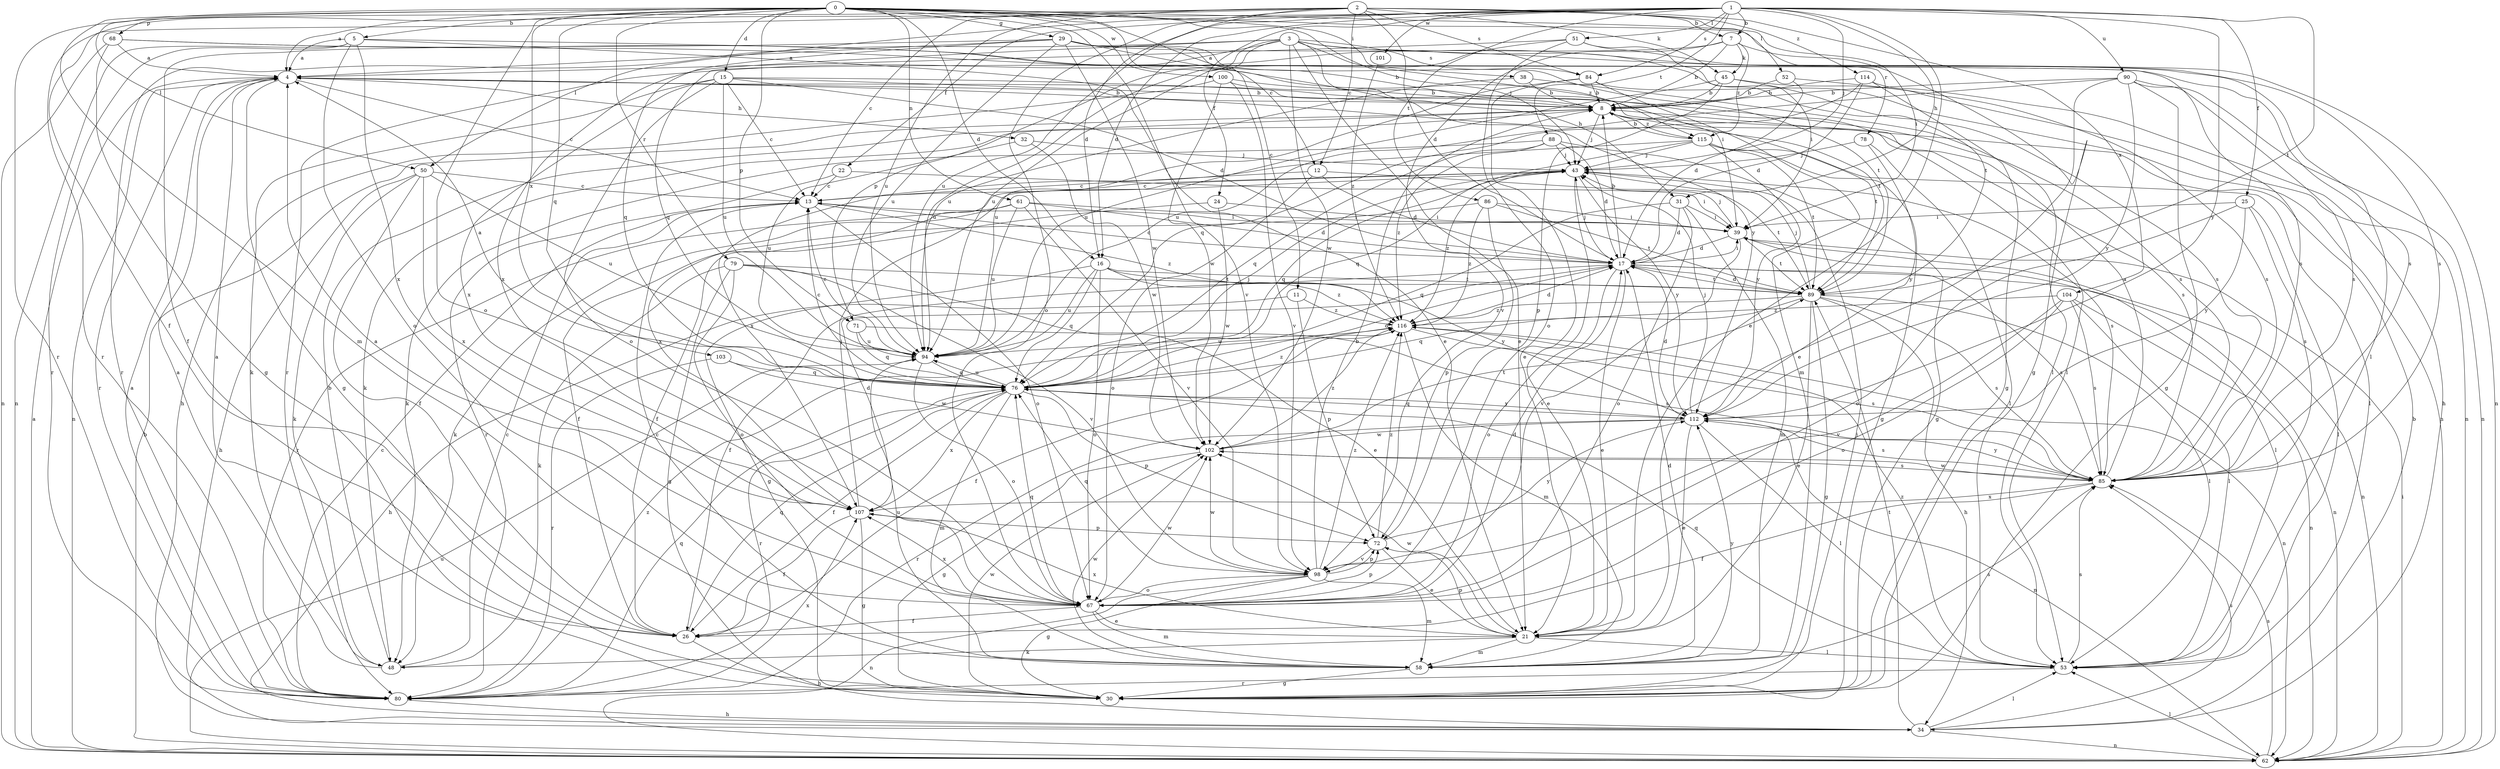 strict digraph  {
0;
1;
2;
3;
4;
5;
7;
8;
11;
12;
13;
15;
16;
17;
21;
22;
24;
25;
26;
29;
30;
31;
32;
34;
38;
39;
43;
45;
48;
50;
51;
52;
53;
58;
61;
62;
67;
68;
71;
72;
76;
78;
79;
80;
84;
85;
86;
88;
89;
90;
94;
98;
100;
101;
102;
103;
104;
107;
112;
114;
115;
116;
0 -> 4  [label=a];
0 -> 5  [label=b];
0 -> 11  [label=c];
0 -> 12  [label=c];
0 -> 15  [label=d];
0 -> 16  [label=d];
0 -> 29  [label=g];
0 -> 38  [label=i];
0 -> 39  [label=i];
0 -> 43  [label=j];
0 -> 50  [label=l];
0 -> 58  [label=m];
0 -> 61  [label=n];
0 -> 67  [label=o];
0 -> 68  [label=p];
0 -> 71  [label=p];
0 -> 76  [label=q];
0 -> 78  [label=r];
0 -> 79  [label=r];
0 -> 98  [label=v];
0 -> 100  [label=w];
0 -> 103  [label=x];
1 -> 7  [label=b];
1 -> 16  [label=d];
1 -> 21  [label=e];
1 -> 22  [label=f];
1 -> 24  [label=f];
1 -> 25  [label=f];
1 -> 31  [label=h];
1 -> 43  [label=j];
1 -> 50  [label=l];
1 -> 51  [label=l];
1 -> 80  [label=r];
1 -> 84  [label=s];
1 -> 86  [label=t];
1 -> 88  [label=t];
1 -> 89  [label=t];
1 -> 90  [label=u];
1 -> 94  [label=u];
1 -> 101  [label=w];
1 -> 112  [label=y];
2 -> 7  [label=b];
2 -> 12  [label=c];
2 -> 13  [label=c];
2 -> 16  [label=d];
2 -> 17  [label=d];
2 -> 26  [label=f];
2 -> 45  [label=k];
2 -> 52  [label=l];
2 -> 67  [label=o];
2 -> 80  [label=r];
2 -> 84  [label=s];
2 -> 94  [label=u];
2 -> 104  [label=x];
2 -> 114  [label=z];
3 -> 21  [label=e];
3 -> 31  [label=h];
3 -> 53  [label=l];
3 -> 71  [label=p];
3 -> 76  [label=q];
3 -> 80  [label=r];
3 -> 84  [label=s];
3 -> 89  [label=t];
3 -> 94  [label=u];
3 -> 102  [label=w];
3 -> 107  [label=x];
3 -> 115  [label=z];
4 -> 8  [label=b];
4 -> 13  [label=c];
4 -> 30  [label=g];
4 -> 32  [label=h];
4 -> 62  [label=n];
4 -> 80  [label=r];
4 -> 89  [label=t];
5 -> 4  [label=a];
5 -> 21  [label=e];
5 -> 62  [label=n];
5 -> 67  [label=o];
5 -> 80  [label=r];
5 -> 85  [label=s];
5 -> 107  [label=x];
7 -> 8  [label=b];
7 -> 30  [label=g];
7 -> 45  [label=k];
7 -> 80  [label=r];
7 -> 98  [label=v];
7 -> 115  [label=z];
8 -> 43  [label=j];
8 -> 48  [label=k];
8 -> 85  [label=s];
8 -> 89  [label=t];
8 -> 115  [label=z];
11 -> 34  [label=h];
11 -> 72  [label=p];
11 -> 116  [label=z];
12 -> 13  [label=c];
12 -> 17  [label=d];
12 -> 67  [label=o];
12 -> 89  [label=t];
13 -> 39  [label=i];
13 -> 67  [label=o];
13 -> 116  [label=z];
15 -> 8  [label=b];
15 -> 13  [label=c];
15 -> 17  [label=d];
15 -> 48  [label=k];
15 -> 67  [label=o];
15 -> 85  [label=s];
15 -> 94  [label=u];
15 -> 107  [label=x];
16 -> 30  [label=g];
16 -> 67  [label=o];
16 -> 76  [label=q];
16 -> 89  [label=t];
16 -> 94  [label=u];
16 -> 112  [label=y];
16 -> 116  [label=z];
17 -> 8  [label=b];
17 -> 13  [label=c];
17 -> 21  [label=e];
17 -> 26  [label=f];
17 -> 39  [label=i];
17 -> 43  [label=j];
17 -> 62  [label=n];
17 -> 67  [label=o];
17 -> 85  [label=s];
17 -> 89  [label=t];
21 -> 48  [label=k];
21 -> 53  [label=l];
21 -> 58  [label=m];
21 -> 72  [label=p];
21 -> 102  [label=w];
21 -> 107  [label=x];
22 -> 13  [label=c];
22 -> 39  [label=i];
22 -> 80  [label=r];
24 -> 26  [label=f];
24 -> 39  [label=i];
24 -> 102  [label=w];
25 -> 39  [label=i];
25 -> 53  [label=l];
25 -> 67  [label=o];
25 -> 85  [label=s];
25 -> 112  [label=y];
26 -> 4  [label=a];
26 -> 34  [label=h];
26 -> 76  [label=q];
29 -> 4  [label=a];
29 -> 8  [label=b];
29 -> 26  [label=f];
29 -> 76  [label=q];
29 -> 85  [label=s];
29 -> 89  [label=t];
29 -> 94  [label=u];
29 -> 102  [label=w];
29 -> 112  [label=y];
30 -> 43  [label=j];
30 -> 102  [label=w];
31 -> 17  [label=d];
31 -> 39  [label=i];
31 -> 58  [label=m];
31 -> 67  [label=o];
31 -> 76  [label=q];
32 -> 43  [label=j];
32 -> 94  [label=u];
32 -> 102  [label=w];
34 -> 8  [label=b];
34 -> 53  [label=l];
34 -> 62  [label=n];
34 -> 85  [label=s];
34 -> 89  [label=t];
38 -> 8  [label=b];
38 -> 53  [label=l];
38 -> 94  [label=u];
39 -> 17  [label=d];
39 -> 43  [label=j];
39 -> 53  [label=l];
39 -> 62  [label=n];
39 -> 89  [label=t];
39 -> 98  [label=v];
43 -> 13  [label=c];
43 -> 21  [label=e];
43 -> 76  [label=q];
43 -> 85  [label=s];
43 -> 107  [label=x];
43 -> 112  [label=y];
43 -> 116  [label=z];
45 -> 8  [label=b];
45 -> 62  [label=n];
45 -> 72  [label=p];
45 -> 85  [label=s];
45 -> 94  [label=u];
48 -> 4  [label=a];
48 -> 8  [label=b];
48 -> 13  [label=c];
50 -> 13  [label=c];
50 -> 26  [label=f];
50 -> 34  [label=h];
50 -> 48  [label=k];
50 -> 94  [label=u];
50 -> 107  [label=x];
51 -> 4  [label=a];
51 -> 39  [label=i];
51 -> 62  [label=n];
51 -> 67  [label=o];
51 -> 94  [label=u];
52 -> 8  [label=b];
52 -> 17  [label=d];
52 -> 85  [label=s];
53 -> 76  [label=q];
53 -> 80  [label=r];
53 -> 85  [label=s];
53 -> 116  [label=z];
58 -> 13  [label=c];
58 -> 17  [label=d];
58 -> 30  [label=g];
58 -> 85  [label=s];
58 -> 94  [label=u];
58 -> 102  [label=w];
58 -> 112  [label=y];
61 -> 17  [label=d];
61 -> 39  [label=i];
61 -> 48  [label=k];
61 -> 80  [label=r];
61 -> 94  [label=u];
61 -> 98  [label=v];
62 -> 4  [label=a];
62 -> 8  [label=b];
62 -> 39  [label=i];
62 -> 53  [label=l];
62 -> 85  [label=s];
62 -> 94  [label=u];
67 -> 4  [label=a];
67 -> 17  [label=d];
67 -> 21  [label=e];
67 -> 26  [label=f];
67 -> 58  [label=m];
67 -> 72  [label=p];
67 -> 76  [label=q];
67 -> 102  [label=w];
67 -> 107  [label=x];
68 -> 4  [label=a];
68 -> 30  [label=g];
68 -> 39  [label=i];
68 -> 62  [label=n];
68 -> 85  [label=s];
71 -> 76  [label=q];
71 -> 85  [label=s];
71 -> 94  [label=u];
72 -> 21  [label=e];
72 -> 98  [label=v];
72 -> 112  [label=y];
72 -> 116  [label=z];
76 -> 4  [label=a];
76 -> 13  [label=c];
76 -> 17  [label=d];
76 -> 26  [label=f];
76 -> 43  [label=j];
76 -> 58  [label=m];
76 -> 72  [label=p];
76 -> 80  [label=r];
76 -> 94  [label=u];
76 -> 107  [label=x];
76 -> 112  [label=y];
76 -> 116  [label=z];
78 -> 43  [label=j];
78 -> 53  [label=l];
78 -> 112  [label=y];
79 -> 21  [label=e];
79 -> 30  [label=g];
79 -> 48  [label=k];
79 -> 67  [label=o];
79 -> 89  [label=t];
79 -> 98  [label=v];
80 -> 4  [label=a];
80 -> 13  [label=c];
80 -> 34  [label=h];
80 -> 76  [label=q];
80 -> 107  [label=x];
80 -> 116  [label=z];
84 -> 8  [label=b];
84 -> 21  [label=e];
84 -> 58  [label=m];
84 -> 62  [label=n];
84 -> 94  [label=u];
85 -> 4  [label=a];
85 -> 26  [label=f];
85 -> 102  [label=w];
85 -> 107  [label=x];
85 -> 112  [label=y];
86 -> 26  [label=f];
86 -> 39  [label=i];
86 -> 72  [label=p];
86 -> 89  [label=t];
86 -> 116  [label=z];
88 -> 17  [label=d];
88 -> 30  [label=g];
88 -> 43  [label=j];
88 -> 48  [label=k];
88 -> 76  [label=q];
88 -> 116  [label=z];
89 -> 17  [label=d];
89 -> 21  [label=e];
89 -> 30  [label=g];
89 -> 34  [label=h];
89 -> 43  [label=j];
89 -> 53  [label=l];
89 -> 76  [label=q];
89 -> 85  [label=s];
89 -> 116  [label=z];
90 -> 8  [label=b];
90 -> 21  [label=e];
90 -> 30  [label=g];
90 -> 62  [label=n];
90 -> 85  [label=s];
90 -> 94  [label=u];
90 -> 112  [label=y];
94 -> 13  [label=c];
94 -> 67  [label=o];
94 -> 76  [label=q];
98 -> 8  [label=b];
98 -> 30  [label=g];
98 -> 58  [label=m];
98 -> 62  [label=n];
98 -> 67  [label=o];
98 -> 72  [label=p];
98 -> 76  [label=q];
98 -> 102  [label=w];
98 -> 116  [label=z];
100 -> 8  [label=b];
100 -> 34  [label=h];
100 -> 53  [label=l];
100 -> 98  [label=v];
100 -> 102  [label=w];
101 -> 116  [label=z];
102 -> 30  [label=g];
102 -> 85  [label=s];
102 -> 89  [label=t];
102 -> 116  [label=z];
103 -> 76  [label=q];
103 -> 80  [label=r];
103 -> 102  [label=w];
104 -> 53  [label=l];
104 -> 62  [label=n];
104 -> 67  [label=o];
104 -> 85  [label=s];
104 -> 98  [label=v];
104 -> 116  [label=z];
107 -> 17  [label=d];
107 -> 26  [label=f];
107 -> 30  [label=g];
107 -> 43  [label=j];
107 -> 72  [label=p];
112 -> 17  [label=d];
112 -> 21  [label=e];
112 -> 43  [label=j];
112 -> 53  [label=l];
112 -> 62  [label=n];
112 -> 76  [label=q];
112 -> 80  [label=r];
112 -> 85  [label=s];
112 -> 102  [label=w];
114 -> 8  [label=b];
114 -> 17  [label=d];
114 -> 30  [label=g];
114 -> 34  [label=h];
114 -> 76  [label=q];
115 -> 8  [label=b];
115 -> 30  [label=g];
115 -> 43  [label=j];
115 -> 53  [label=l];
115 -> 76  [label=q];
115 -> 89  [label=t];
115 -> 107  [label=x];
115 -> 112  [label=y];
116 -> 17  [label=d];
116 -> 26  [label=f];
116 -> 58  [label=m];
116 -> 62  [label=n];
116 -> 85  [label=s];
116 -> 94  [label=u];
}
